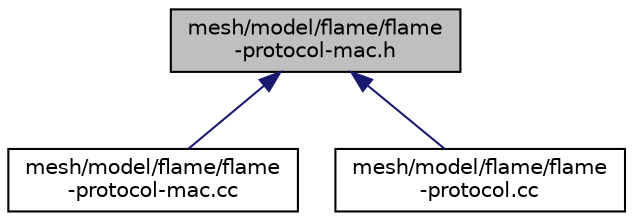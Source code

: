 digraph "mesh/model/flame/flame-protocol-mac.h"
{
  edge [fontname="Helvetica",fontsize="10",labelfontname="Helvetica",labelfontsize="10"];
  node [fontname="Helvetica",fontsize="10",shape=record];
  Node1 [label="mesh/model/flame/flame\l-protocol-mac.h",height=0.2,width=0.4,color="black", fillcolor="grey75", style="filled", fontcolor="black"];
  Node1 -> Node2 [dir="back",color="midnightblue",fontsize="10",style="solid"];
  Node2 [label="mesh/model/flame/flame\l-protocol-mac.cc",height=0.2,width=0.4,color="black", fillcolor="white", style="filled",URL="$d2/d4c/flame-protocol-mac_8cc.html"];
  Node1 -> Node3 [dir="back",color="midnightblue",fontsize="10",style="solid"];
  Node3 [label="mesh/model/flame/flame\l-protocol.cc",height=0.2,width=0.4,color="black", fillcolor="white", style="filled",URL="$da/dd3/flame-protocol_8cc.html"];
}

